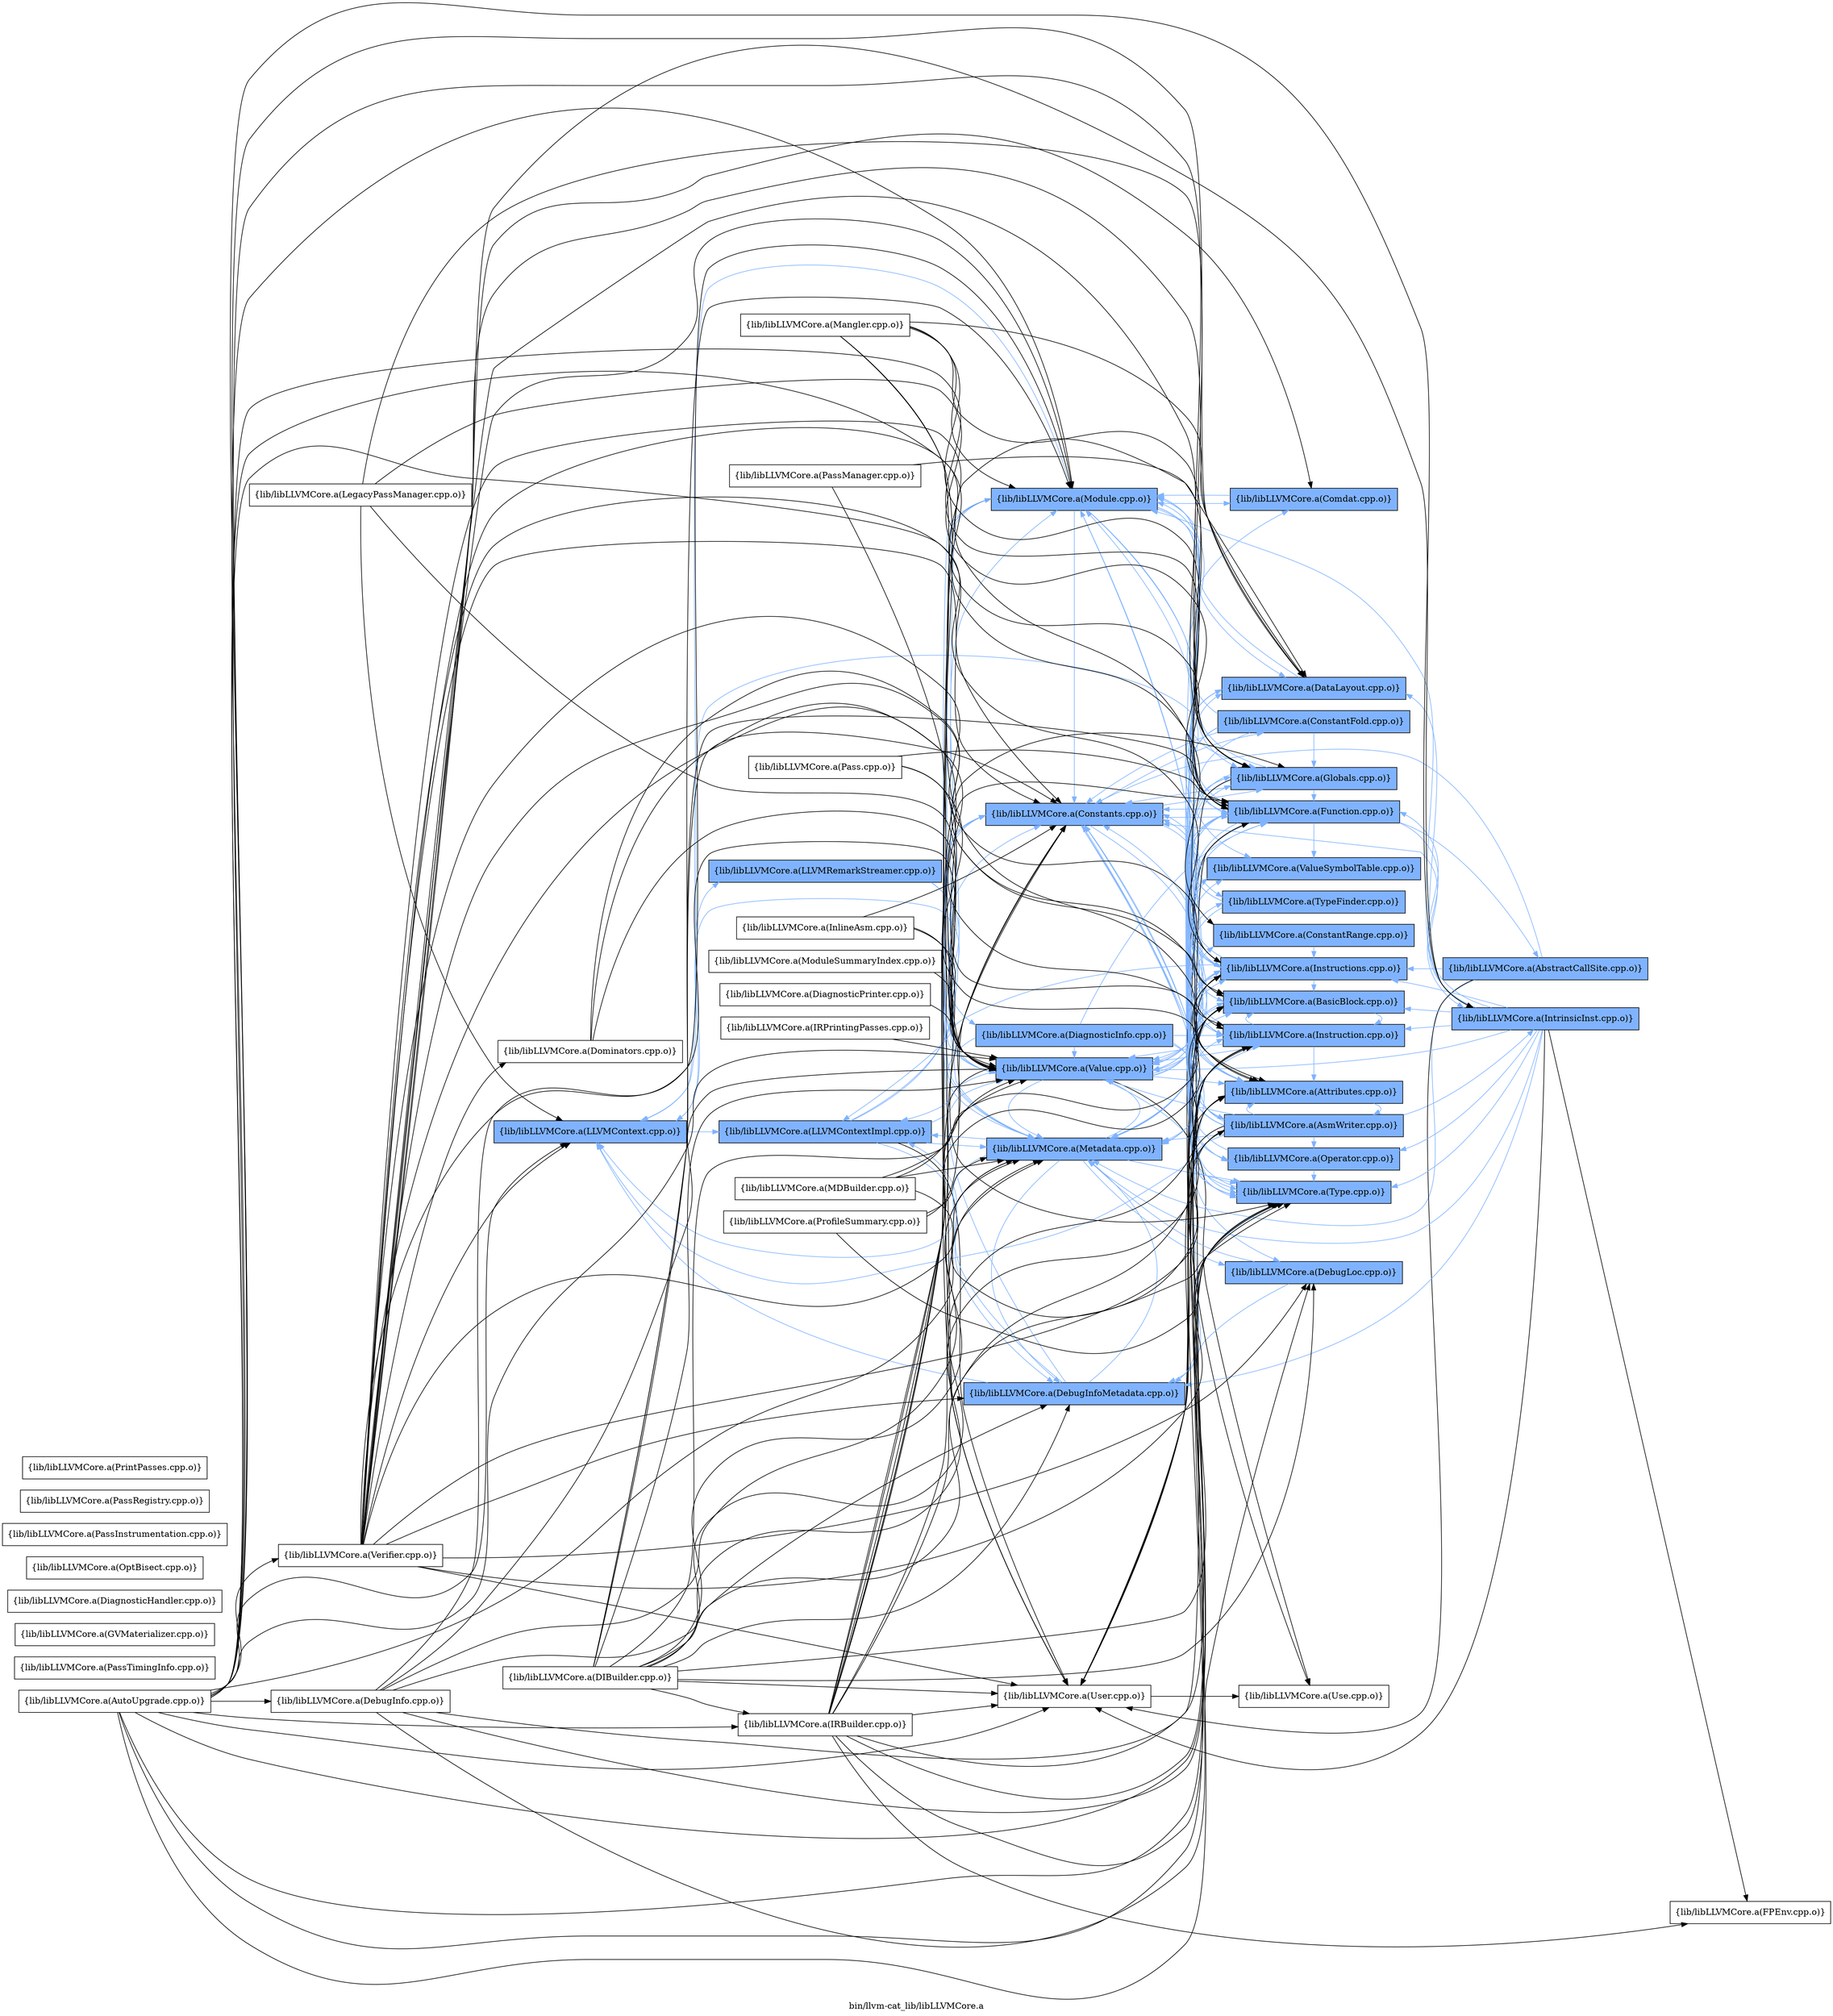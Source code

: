 digraph "bin/llvm-cat_lib/libLLVMCore.a" {
	label="bin/llvm-cat_lib/libLLVMCore.a";
	rankdir=LR;
	{ rank=same; Node0x55bfe8cde8b8;  }
	{ rank=same; Node0x55bfe8cdcf18; Node0x55bfe8cd9e08;  }
	{ rank=same; Node0x55bfe8cdab28; Node0x55bfe8ce3548; Node0x55bfe8ce39a8; Node0x55bfe8ce2828; Node0x55bfe8ce2af8; Node0x55bfe8ce2878; Node0x55bfe8cd9d68;  }
	{ rank=same; Node0x55bfe8cda8a8; Node0x55bfe8cda4e8; Node0x55bfe8cdcdd8; Node0x55bfe8cdf0d8; Node0x55bfe8cdfda8; Node0x55bfe8ce2378; Node0x55bfe8ce13d8; Node0x55bfe8ce29b8; Node0x55bfe8cda998; Node0x55bfe8ce3b88; Node0x55bfe8ce2328; Node0x55bfe8ce3a48; Node0x55bfe8cdfee8; Node0x55bfe8ce2d78; Node0x55bfe8ce1f68; Node0x55bfe8ce1a18; Node0x55bfe8ce07f8;  }
	{ rank=same; Node0x55bfe8cdc0b8; Node0x55bfe8cdf628;  }
	{ rank=same; Node0x55bfe8cde8b8;  }
	{ rank=same; Node0x55bfe8cdcf18; Node0x55bfe8cd9e08;  }
	{ rank=same; Node0x55bfe8cdab28; Node0x55bfe8ce3548; Node0x55bfe8ce39a8; Node0x55bfe8ce2828; Node0x55bfe8ce2af8; Node0x55bfe8ce2878; Node0x55bfe8cd9d68;  }
	{ rank=same; Node0x55bfe8cda8a8; Node0x55bfe8cda4e8; Node0x55bfe8cdcdd8; Node0x55bfe8cdf0d8; Node0x55bfe8cdfda8; Node0x55bfe8ce2378; Node0x55bfe8ce13d8; Node0x55bfe8ce29b8; Node0x55bfe8cda998; Node0x55bfe8ce3b88; Node0x55bfe8ce2328; Node0x55bfe8ce3a48; Node0x55bfe8cdfee8; Node0x55bfe8ce2d78; Node0x55bfe8ce1f68; Node0x55bfe8ce1a18; Node0x55bfe8ce07f8;  }
	{ rank=same; Node0x55bfe8cdc0b8; Node0x55bfe8cdf628;  }

	Node0x55bfe8cde8b8 [shape=record,shape=box,group=1,style=filled,fillcolor="0.600000 0.5 1",label="{lib/libLLVMCore.a(LLVMContext.cpp.o)}"];
	Node0x55bfe8cde8b8 -> Node0x55bfe8cdcf18[color="0.600000 0.5 1"];
	Node0x55bfe8cde8b8 -> Node0x55bfe8cd9e08[color="0.600000 0.5 1"];
	Node0x55bfe8ce2828 [shape=record,shape=box,group=1,style=filled,fillcolor="0.600000 0.5 1",label="{lib/libLLVMCore.a(Module.cpp.o)}"];
	Node0x55bfe8ce2828 -> Node0x55bfe8ce3b88[color="0.600000 0.5 1"];
	Node0x55bfe8ce2828 -> Node0x55bfe8cdab28[color="0.600000 0.5 1"];
	Node0x55bfe8ce2828 -> Node0x55bfe8ce2328[color="0.600000 0.5 1"];
	Node0x55bfe8ce2828 -> Node0x55bfe8cda4e8[color="0.600000 0.5 1"];
	Node0x55bfe8ce2828 -> Node0x55bfe8cdcdd8[color="0.600000 0.5 1"];
	Node0x55bfe8ce2828 -> Node0x55bfe8cde8b8[color="0.600000 0.5 1"];
	Node0x55bfe8ce2828 -> Node0x55bfe8ce39a8[color="0.600000 0.5 1"];
	Node0x55bfe8ce2828 -> Node0x55bfe8ce13d8[color="0.600000 0.5 1"];
	Node0x55bfe8ce2828 -> Node0x55bfe8ce3a48[color="0.600000 0.5 1"];
	Node0x55bfe8ce2828 -> Node0x55bfe8ce2af8;
	Node0x55bfe8ce2828 -> Node0x55bfe8ce2878[color="0.600000 0.5 1"];
	Node0x55bfe8ce2828 -> Node0x55bfe8cdfee8[color="0.600000 0.5 1"];
	Node0x55bfe8ce0b18 [shape=record,shape=box,group=0,label="{lib/libLLVMCore.a(PassTimingInfo.cpp.o)}"];
	Node0x55bfe8ce1f68 [shape=record,shape=box,group=1,style=filled,fillcolor="0.600000 0.5 1",label="{lib/libLLVMCore.a(Attributes.cpp.o)}"];
	Node0x55bfe8ce1f68 -> Node0x55bfe8ce07f8[color="0.600000 0.5 1"];
	Node0x55bfe8ce1f68 -> Node0x55bfe8cda4e8[color="0.600000 0.5 1"];
	Node0x55bfe8ce1798 [shape=record,shape=box,group=0,label="{lib/libLLVMCore.a(AutoUpgrade.cpp.o)}"];
	Node0x55bfe8ce1798 -> Node0x55bfe8ce1f68;
	Node0x55bfe8ce1798 -> Node0x55bfe8ce1a18;
	Node0x55bfe8ce1798 -> Node0x55bfe8cdab28;
	Node0x55bfe8ce1798 -> Node0x55bfe8ce2328;
	Node0x55bfe8ce1798 -> Node0x55bfe8ce2ff8;
	Node0x55bfe8ce1798 -> Node0x55bfe8cda4e8;
	Node0x55bfe8ce1798 -> Node0x55bfe8cdcdd8;
	Node0x55bfe8ce1798 -> Node0x55bfe8ce0848;
	Node0x55bfe8ce1798 -> Node0x55bfe8cdf0d8;
	Node0x55bfe8ce1798 -> Node0x55bfe8cdfda8;
	Node0x55bfe8ce1798 -> Node0x55bfe8cdf628;
	Node0x55bfe8ce1798 -> Node0x55bfe8cde8b8;
	Node0x55bfe8ce1798 -> Node0x55bfe8ce39a8;
	Node0x55bfe8ce1798 -> Node0x55bfe8ce2828;
	Node0x55bfe8ce1798 -> Node0x55bfe8ce13d8;
	Node0x55bfe8ce1798 -> Node0x55bfe8ce2af8;
	Node0x55bfe8ce1798 -> Node0x55bfe8ce2878;
	Node0x55bfe8ce1798 -> Node0x55bfe8cdf218;
	Node0x55bfe8ce1a18 [shape=record,shape=box,group=1,style=filled,fillcolor="0.600000 0.5 1",label="{lib/libLLVMCore.a(BasicBlock.cpp.o)}"];
	Node0x55bfe8ce1a18 -> Node0x55bfe8cdab28[color="0.600000 0.5 1"];
	Node0x55bfe8ce1a18 -> Node0x55bfe8cdf0d8[color="0.600000 0.5 1"];
	Node0x55bfe8ce1a18 -> Node0x55bfe8ce39a8[color="0.600000 0.5 1"];
	Node0x55bfe8ce1a18 -> Node0x55bfe8ce13d8[color="0.600000 0.5 1"];
	Node0x55bfe8ce1a18 -> Node0x55bfe8ce2af8;
	Node0x55bfe8ce1a18 -> Node0x55bfe8ce2878[color="0.600000 0.5 1"];
	Node0x55bfe8ce1a18 -> Node0x55bfe8cdfee8[color="0.600000 0.5 1"];
	Node0x55bfe8ce29b8 [shape=record,shape=box,group=1,style=filled,fillcolor="0.600000 0.5 1",label="{lib/libLLVMCore.a(ConstantRange.cpp.o)}"];
	Node0x55bfe8ce29b8 -> Node0x55bfe8cdfda8[color="0.600000 0.5 1"];
	Node0x55bfe8cdab28 [shape=record,shape=box,group=1,style=filled,fillcolor="0.600000 0.5 1",label="{lib/libLLVMCore.a(Constants.cpp.o)}"];
	Node0x55bfe8cdab28 -> Node0x55bfe8cda8a8[color="0.600000 0.5 1"];
	Node0x55bfe8cdab28 -> Node0x55bfe8cda4e8[color="0.600000 0.5 1"];
	Node0x55bfe8cdab28 -> Node0x55bfe8cdcdd8[color="0.600000 0.5 1"];
	Node0x55bfe8cdab28 -> Node0x55bfe8cdf0d8[color="0.600000 0.5 1"];
	Node0x55bfe8cdab28 -> Node0x55bfe8cdfda8[color="0.600000 0.5 1"];
	Node0x55bfe8cdab28 -> Node0x55bfe8ce2378[color="0.600000 0.5 1"];
	Node0x55bfe8cdab28 -> Node0x55bfe8ce13d8[color="0.600000 0.5 1"];
	Node0x55bfe8cdab28 -> Node0x55bfe8ce2af8;
	Node0x55bfe8cdab28 -> Node0x55bfe8ce2878[color="0.600000 0.5 1"];
	Node0x55bfe8ce2328 [shape=record,shape=box,group=1,style=filled,fillcolor="0.600000 0.5 1",label="{lib/libLLVMCore.a(DataLayout.cpp.o)}"];
	Node0x55bfe8ce2328 -> Node0x55bfe8cdcdd8[color="0.600000 0.5 1"];
	Node0x55bfe8ce2328 -> Node0x55bfe8ce2828[color="0.600000 0.5 1"];
	Node0x55bfe8ce2328 -> Node0x55bfe8ce13d8[color="0.600000 0.5 1"];
	Node0x55bfe8ce2ff8 [shape=record,shape=box,group=0,label="{lib/libLLVMCore.a(DebugInfo.cpp.o)}"];
	Node0x55bfe8ce2ff8 -> Node0x55bfe8ce3548;
	Node0x55bfe8ce2ff8 -> Node0x55bfe8cda998;
	Node0x55bfe8ce2ff8 -> Node0x55bfe8cda4e8;
	Node0x55bfe8ce2ff8 -> Node0x55bfe8cdf0d8;
	Node0x55bfe8ce2ff8 -> Node0x55bfe8ce39a8;
	Node0x55bfe8ce2ff8 -> Node0x55bfe8ce2828;
	Node0x55bfe8ce2ff8 -> Node0x55bfe8ce2878;
	Node0x55bfe8ce3548 [shape=record,shape=box,group=1,style=filled,fillcolor="0.600000 0.5 1",label="{lib/libLLVMCore.a(DebugInfoMetadata.cpp.o)}"];
	Node0x55bfe8ce3548 -> Node0x55bfe8cdab28[color="0.600000 0.5 1"];
	Node0x55bfe8ce3548 -> Node0x55bfe8cde8b8[color="0.600000 0.5 1"];
	Node0x55bfe8ce3548 -> Node0x55bfe8cdcf18[color="0.600000 0.5 1"];
	Node0x55bfe8ce3548 -> Node0x55bfe8ce39a8[color="0.600000 0.5 1"];
	Node0x55bfe8ce3548 -> Node0x55bfe8ce13d8[color="0.600000 0.5 1"];
	Node0x55bfe8cda998 [shape=record,shape=box,group=1,style=filled,fillcolor="0.600000 0.5 1",label="{lib/libLLVMCore.a(DebugLoc.cpp.o)}"];
	Node0x55bfe8cda998 -> Node0x55bfe8ce3548[color="0.600000 0.5 1"];
	Node0x55bfe8cda998 -> Node0x55bfe8ce39a8[color="0.600000 0.5 1"];
	Node0x55bfe8cda4e8 [shape=record,shape=box,group=1,style=filled,fillcolor="0.600000 0.5 1",label="{lib/libLLVMCore.a(Function.cpp.o)}"];
	Node0x55bfe8cda4e8 -> Node0x55bfe8ce1f68[color="0.600000 0.5 1"];
	Node0x55bfe8cda4e8 -> Node0x55bfe8ce1a18[color="0.600000 0.5 1"];
	Node0x55bfe8cda4e8 -> Node0x55bfe8cdab28[color="0.600000 0.5 1"];
	Node0x55bfe8cda4e8 -> Node0x55bfe8ce2328[color="0.600000 0.5 1"];
	Node0x55bfe8cda4e8 -> Node0x55bfe8cdc0b8[color="0.600000 0.5 1"];
	Node0x55bfe8cda4e8 -> Node0x55bfe8cdfda8[color="0.600000 0.5 1"];
	Node0x55bfe8cda4e8 -> Node0x55bfe8cdf628[color="0.600000 0.5 1"];
	Node0x55bfe8cda4e8 -> Node0x55bfe8cde8b8[color="0.600000 0.5 1"];
	Node0x55bfe8cda4e8 -> Node0x55bfe8ce39a8[color="0.600000 0.5 1"];
	Node0x55bfe8cda4e8 -> Node0x55bfe8ce2828[color="0.600000 0.5 1"];
	Node0x55bfe8cda4e8 -> Node0x55bfe8ce13d8[color="0.600000 0.5 1"];
	Node0x55bfe8cda4e8 -> Node0x55bfe8ce2af8;
	Node0x55bfe8cda4e8 -> Node0x55bfe8ce2878[color="0.600000 0.5 1"];
	Node0x55bfe8cda4e8 -> Node0x55bfe8cdfee8[color="0.600000 0.5 1"];
	Node0x55bfe8cdb488 [shape=record,shape=box,group=0,label="{lib/libLLVMCore.a(GVMaterializer.cpp.o)}"];
	Node0x55bfe8cdcdd8 [shape=record,shape=box,group=1,style=filled,fillcolor="0.600000 0.5 1",label="{lib/libLLVMCore.a(Globals.cpp.o)}"];
	Node0x55bfe8cdcdd8 -> Node0x55bfe8cdab28[color="0.600000 0.5 1"];
	Node0x55bfe8cdcdd8 -> Node0x55bfe8cda4e8[color="0.600000 0.5 1"];
	Node0x55bfe8cdcdd8 -> Node0x55bfe8ce39a8[color="0.600000 0.5 1"];
	Node0x55bfe8cdcdd8 -> Node0x55bfe8ce2828[color="0.600000 0.5 1"];
	Node0x55bfe8cdcdd8 -> Node0x55bfe8ce13d8[color="0.600000 0.5 1"];
	Node0x55bfe8cdcdd8 -> Node0x55bfe8ce2af8;
	Node0x55bfe8cdcdd8 -> Node0x55bfe8ce2878[color="0.600000 0.5 1"];
	Node0x55bfe8ce0d98 [shape=record,shape=box,group=0,label="{lib/libLLVMCore.a(InlineAsm.cpp.o)}"];
	Node0x55bfe8ce0d98 -> Node0x55bfe8cdab28;
	Node0x55bfe8ce0d98 -> Node0x55bfe8ce13d8;
	Node0x55bfe8ce0d98 -> Node0x55bfe8ce2878;
	Node0x55bfe8cdf0d8 [shape=record,shape=box,group=1,style=filled,fillcolor="0.600000 0.5 1",label="{lib/libLLVMCore.a(Instruction.cpp.o)}"];
	Node0x55bfe8cdf0d8 -> Node0x55bfe8ce1f68[color="0.600000 0.5 1"];
	Node0x55bfe8cdf0d8 -> Node0x55bfe8ce1a18[color="0.600000 0.5 1"];
	Node0x55bfe8cdf0d8 -> Node0x55bfe8cdab28[color="0.600000 0.5 1"];
	Node0x55bfe8cdf0d8 -> Node0x55bfe8cdfda8[color="0.600000 0.5 1"];
	Node0x55bfe8cdf0d8 -> Node0x55bfe8ce39a8[color="0.600000 0.5 1"];
	Node0x55bfe8cdf0d8 -> Node0x55bfe8ce2af8;
	Node0x55bfe8cdf0d8 -> Node0x55bfe8ce2878[color="0.600000 0.5 1"];
	Node0x55bfe8cdfda8 [shape=record,shape=box,group=1,style=filled,fillcolor="0.600000 0.5 1",label="{lib/libLLVMCore.a(Instructions.cpp.o)}"];
	Node0x55bfe8cdfda8 -> Node0x55bfe8ce1f68[color="0.600000 0.5 1"];
	Node0x55bfe8cdfda8 -> Node0x55bfe8ce1a18[color="0.600000 0.5 1"];
	Node0x55bfe8cdfda8 -> Node0x55bfe8cdab28[color="0.600000 0.5 1"];
	Node0x55bfe8cdfda8 -> Node0x55bfe8ce2328[color="0.600000 0.5 1"];
	Node0x55bfe8cdfda8 -> Node0x55bfe8cda4e8[color="0.600000 0.5 1"];
	Node0x55bfe8cdfda8 -> Node0x55bfe8cdf0d8[color="0.600000 0.5 1"];
	Node0x55bfe8cdfda8 -> Node0x55bfe8cdcf18[color="0.600000 0.5 1"];
	Node0x55bfe8cdfda8 -> Node0x55bfe8ce39a8[color="0.600000 0.5 1"];
	Node0x55bfe8cdfda8 -> Node0x55bfe8ce2828[color="0.600000 0.5 1"];
	Node0x55bfe8cdfda8 -> Node0x55bfe8ce13d8[color="0.600000 0.5 1"];
	Node0x55bfe8cdfda8 -> Node0x55bfe8ce2af8;
	Node0x55bfe8cdfda8 -> Node0x55bfe8ce2878[color="0.600000 0.5 1"];
	Node0x55bfe8ce39a8 [shape=record,shape=box,group=1,style=filled,fillcolor="0.600000 0.5 1",label="{lib/libLLVMCore.a(Metadata.cpp.o)}"];
	Node0x55bfe8ce39a8 -> Node0x55bfe8ce29b8[color="0.600000 0.5 1"];
	Node0x55bfe8ce39a8 -> Node0x55bfe8cdab28[color="0.600000 0.5 1"];
	Node0x55bfe8ce39a8 -> Node0x55bfe8ce3548[color="0.600000 0.5 1"];
	Node0x55bfe8ce39a8 -> Node0x55bfe8cda998[color="0.600000 0.5 1"];
	Node0x55bfe8ce39a8 -> Node0x55bfe8cde8b8[color="0.600000 0.5 1"];
	Node0x55bfe8ce39a8 -> Node0x55bfe8cdcf18[color="0.600000 0.5 1"];
	Node0x55bfe8ce39a8 -> Node0x55bfe8ce2828[color="0.600000 0.5 1"];
	Node0x55bfe8ce39a8 -> Node0x55bfe8ce13d8[color="0.600000 0.5 1"];
	Node0x55bfe8ce39a8 -> Node0x55bfe8ce2878[color="0.600000 0.5 1"];
	Node0x55bfe8ce20f8 [shape=record,shape=box,group=0,label="{lib/libLLVMCore.a(ModuleSummaryIndex.cpp.o)}"];
	Node0x55bfe8ce20f8 -> Node0x55bfe8ce2878;
	Node0x55bfe8ce13d8 [shape=record,shape=box,group=1,style=filled,fillcolor="0.600000 0.5 1",label="{lib/libLLVMCore.a(Type.cpp.o)}"];
	Node0x55bfe8ce13d8 -> Node0x55bfe8cdab28[color="0.600000 0.5 1"];
	Node0x55bfe8ce2af8 [shape=record,shape=box,group=0,label="{lib/libLLVMCore.a(User.cpp.o)}"];
	Node0x55bfe8ce2af8 -> Node0x55bfe8ce2d78;
	Node0x55bfe8ce2878 [shape=record,shape=box,group=1,style=filled,fillcolor="0.600000 0.5 1",label="{lib/libLLVMCore.a(Value.cpp.o)}"];
	Node0x55bfe8ce2878 -> Node0x55bfe8ce1f68[color="0.600000 0.5 1"];
	Node0x55bfe8ce2878 -> Node0x55bfe8ce1a18[color="0.600000 0.5 1"];
	Node0x55bfe8ce2878 -> Node0x55bfe8cdab28[color="0.600000 0.5 1"];
	Node0x55bfe8ce2878 -> Node0x55bfe8ce2328[color="0.600000 0.5 1"];
	Node0x55bfe8ce2878 -> Node0x55bfe8cda4e8[color="0.600000 0.5 1"];
	Node0x55bfe8ce2878 -> Node0x55bfe8cdcdd8[color="0.600000 0.5 1"];
	Node0x55bfe8ce2878 -> Node0x55bfe8cdf0d8[color="0.600000 0.5 1"];
	Node0x55bfe8ce2878 -> Node0x55bfe8cdfda8[color="0.600000 0.5 1"];
	Node0x55bfe8ce2878 -> Node0x55bfe8cde8b8[color="0.600000 0.5 1"];
	Node0x55bfe8ce2878 -> Node0x55bfe8cdcf18[color="0.600000 0.5 1"];
	Node0x55bfe8ce2878 -> Node0x55bfe8ce39a8[color="0.600000 0.5 1"];
	Node0x55bfe8ce2878 -> Node0x55bfe8ce13d8[color="0.600000 0.5 1"];
	Node0x55bfe8ce2878 -> Node0x55bfe8ce2d78;
	Node0x55bfe8ce2878 -> Node0x55bfe8ce2af8;
	Node0x55bfe8ce2878 -> Node0x55bfe8cdfee8[color="0.600000 0.5 1"];
	Node0x55bfe8cdf218 [shape=record,shape=box,group=0,label="{lib/libLLVMCore.a(Verifier.cpp.o)}"];
	Node0x55bfe8cdf218 -> Node0x55bfe8ce07f8;
	Node0x55bfe8cdf218 -> Node0x55bfe8ce1f68;
	Node0x55bfe8cdf218 -> Node0x55bfe8ce1a18;
	Node0x55bfe8cdf218 -> Node0x55bfe8ce3b88;
	Node0x55bfe8cdf218 -> Node0x55bfe8ce29b8;
	Node0x55bfe8cdf218 -> Node0x55bfe8cdab28;
	Node0x55bfe8cdf218 -> Node0x55bfe8ce2328;
	Node0x55bfe8cdf218 -> Node0x55bfe8ce3548;
	Node0x55bfe8cdf218 -> Node0x55bfe8cda998;
	Node0x55bfe8cdf218 -> Node0x55bfe8cda4e8;
	Node0x55bfe8cdf218 -> Node0x55bfe8cdcdd8;
	Node0x55bfe8cdf218 -> Node0x55bfe8cdf0d8;
	Node0x55bfe8cdf218 -> Node0x55bfe8cdfda8;
	Node0x55bfe8cdf218 -> Node0x55bfe8cdf628;
	Node0x55bfe8cdf218 -> Node0x55bfe8cde8b8;
	Node0x55bfe8cdf218 -> Node0x55bfe8ce39a8;
	Node0x55bfe8cdf218 -> Node0x55bfe8ce2828;
	Node0x55bfe8cdf218 -> Node0x55bfe8ce13d8;
	Node0x55bfe8cdf218 -> Node0x55bfe8ce2af8;
	Node0x55bfe8cdf218 -> Node0x55bfe8ce2878;
	Node0x55bfe8cdf218 -> Node0x55bfe8cdef98;
	Node0x55bfe8cdf628 [shape=record,shape=box,group=1,style=filled,fillcolor="0.600000 0.5 1",label="{lib/libLLVMCore.a(IntrinsicInst.cpp.o)}"];
	Node0x55bfe8cdf628 -> Node0x55bfe8ce1a18[color="0.600000 0.5 1"];
	Node0x55bfe8cdf628 -> Node0x55bfe8cdab28[color="0.600000 0.5 1"];
	Node0x55bfe8cdf628 -> Node0x55bfe8ce2328[color="0.600000 0.5 1"];
	Node0x55bfe8cdf628 -> Node0x55bfe8ce3548[color="0.600000 0.5 1"];
	Node0x55bfe8cdf628 -> Node0x55bfe8cda4e8[color="0.600000 0.5 1"];
	Node0x55bfe8cdf628 -> Node0x55bfe8ce0078;
	Node0x55bfe8cdf628 -> Node0x55bfe8cdf0d8[color="0.600000 0.5 1"];
	Node0x55bfe8cdf628 -> Node0x55bfe8cdfda8[color="0.600000 0.5 1"];
	Node0x55bfe8cdf628 -> Node0x55bfe8ce39a8[color="0.600000 0.5 1"];
	Node0x55bfe8cdf628 -> Node0x55bfe8ce2828[color="0.600000 0.5 1"];
	Node0x55bfe8cdf628 -> Node0x55bfe8ce2378[color="0.600000 0.5 1"];
	Node0x55bfe8cdf628 -> Node0x55bfe8ce13d8[color="0.600000 0.5 1"];
	Node0x55bfe8cdf628 -> Node0x55bfe8ce2af8;
	Node0x55bfe8cdf628 -> Node0x55bfe8ce2878[color="0.600000 0.5 1"];
	Node0x55bfe8ce3b88 [shape=record,shape=box,group=1,style=filled,fillcolor="0.600000 0.5 1",label="{lib/libLLVMCore.a(Comdat.cpp.o)}"];
	Node0x55bfe8ce3b88 -> Node0x55bfe8ce2828[color="0.600000 0.5 1"];
	Node0x55bfe8ce2378 [shape=record,shape=box,group=1,style=filled,fillcolor="0.600000 0.5 1",label="{lib/libLLVMCore.a(Operator.cpp.o)}"];
	Node0x55bfe8ce2378 -> Node0x55bfe8cdab28[color="0.600000 0.5 1"];
	Node0x55bfe8ce2378 -> Node0x55bfe8ce2328[color="0.600000 0.5 1"];
	Node0x55bfe8ce2378 -> Node0x55bfe8ce13d8[color="0.600000 0.5 1"];
	Node0x55bfe8ce2d78 [shape=record,shape=box,group=0,label="{lib/libLLVMCore.a(Use.cpp.o)}"];
	Node0x55bfe8ce07f8 [shape=record,shape=box,group=1,style=filled,fillcolor="0.600000 0.5 1",label="{lib/libLLVMCore.a(AsmWriter.cpp.o)}"];
	Node0x55bfe8ce07f8 -> Node0x55bfe8ce1f68[color="0.600000 0.5 1"];
	Node0x55bfe8ce07f8 -> Node0x55bfe8ce1a18[color="0.600000 0.5 1"];
	Node0x55bfe8ce07f8 -> Node0x55bfe8ce3b88[color="0.600000 0.5 1"];
	Node0x55bfe8ce07f8 -> Node0x55bfe8cdab28[color="0.600000 0.5 1"];
	Node0x55bfe8ce07f8 -> Node0x55bfe8ce3548[color="0.600000 0.5 1"];
	Node0x55bfe8ce07f8 -> Node0x55bfe8cda4e8[color="0.600000 0.5 1"];
	Node0x55bfe8ce07f8 -> Node0x55bfe8cdcdd8[color="0.600000 0.5 1"];
	Node0x55bfe8ce07f8 -> Node0x55bfe8cdf0d8[color="0.600000 0.5 1"];
	Node0x55bfe8ce07f8 -> Node0x55bfe8cdfda8[color="0.600000 0.5 1"];
	Node0x55bfe8ce07f8 -> Node0x55bfe8cdf628[color="0.600000 0.5 1"];
	Node0x55bfe8ce07f8 -> Node0x55bfe8cde8b8[color="0.600000 0.5 1"];
	Node0x55bfe8ce07f8 -> Node0x55bfe8ce39a8[color="0.600000 0.5 1"];
	Node0x55bfe8ce07f8 -> Node0x55bfe8ce2828[color="0.600000 0.5 1"];
	Node0x55bfe8ce07f8 -> Node0x55bfe8ce2378[color="0.600000 0.5 1"];
	Node0x55bfe8ce07f8 -> Node0x55bfe8ce13d8[color="0.600000 0.5 1"];
	Node0x55bfe8ce07f8 -> Node0x55bfe8ce3a48[color="0.600000 0.5 1"];
	Node0x55bfe8ce07f8 -> Node0x55bfe8ce2d78;
	Node0x55bfe8ce07f8 -> Node0x55bfe8ce2af8;
	Node0x55bfe8ce07f8 -> Node0x55bfe8ce2878[color="0.600000 0.5 1"];
	Node0x55bfe8ce3a48 [shape=record,shape=box,group=1,style=filled,fillcolor="0.600000 0.5 1",label="{lib/libLLVMCore.a(TypeFinder.cpp.o)}"];
	Node0x55bfe8ce3a48 -> Node0x55bfe8cda4e8[color="0.600000 0.5 1"];
	Node0x55bfe8ce3a48 -> Node0x55bfe8cdcdd8[color="0.600000 0.5 1"];
	Node0x55bfe8ce3a48 -> Node0x55bfe8ce39a8[color="0.600000 0.5 1"];
	Node0x55bfe8ce0848 [shape=record,shape=box,group=0,label="{lib/libLLVMCore.a(IRBuilder.cpp.o)}"];
	Node0x55bfe8ce0848 -> Node0x55bfe8ce1f68;
	Node0x55bfe8ce0848 -> Node0x55bfe8ce1a18;
	Node0x55bfe8ce0848 -> Node0x55bfe8cdab28;
	Node0x55bfe8ce0848 -> Node0x55bfe8ce2328;
	Node0x55bfe8ce0848 -> Node0x55bfe8cda4e8;
	Node0x55bfe8ce0848 -> Node0x55bfe8cdcdd8;
	Node0x55bfe8ce0848 -> Node0x55bfe8ce0078;
	Node0x55bfe8ce0848 -> Node0x55bfe8cdf0d8;
	Node0x55bfe8ce0848 -> Node0x55bfe8cdfda8;
	Node0x55bfe8ce0848 -> Node0x55bfe8ce39a8;
	Node0x55bfe8ce0848 -> Node0x55bfe8ce13d8;
	Node0x55bfe8ce0848 -> Node0x55bfe8ce2af8;
	Node0x55bfe8ce0848 -> Node0x55bfe8ce2878;
	Node0x55bfe8cdfee8 [shape=record,shape=box,group=1,style=filled,fillcolor="0.600000 0.5 1",label="{lib/libLLVMCore.a(ValueSymbolTable.cpp.o)}"];
	Node0x55bfe8cdfee8 -> Node0x55bfe8ce2878[color="0.600000 0.5 1"];
	Node0x55bfe8cda8a8 [shape=record,shape=box,group=1,style=filled,fillcolor="0.600000 0.5 1",label="{lib/libLLVMCore.a(ConstantFold.cpp.o)}"];
	Node0x55bfe8cda8a8 -> Node0x55bfe8cdab28[color="0.600000 0.5 1"];
	Node0x55bfe8cda8a8 -> Node0x55bfe8cda4e8[color="0.600000 0.5 1"];
	Node0x55bfe8cda8a8 -> Node0x55bfe8cdcdd8[color="0.600000 0.5 1"];
	Node0x55bfe8cda8a8 -> Node0x55bfe8cdfda8[color="0.600000 0.5 1"];
	Node0x55bfe8cda8a8 -> Node0x55bfe8ce2828[color="0.600000 0.5 1"];
	Node0x55bfe8cda8a8 -> Node0x55bfe8ce2378[color="0.600000 0.5 1"];
	Node0x55bfe8cda8a8 -> Node0x55bfe8ce13d8[color="0.600000 0.5 1"];
	Node0x55bfe8cda8a8 -> Node0x55bfe8ce2878[color="0.600000 0.5 1"];
	Node0x55bfe8ce28c8 [shape=record,shape=box,group=0,label="{lib/libLLVMCore.a(DIBuilder.cpp.o)}"];
	Node0x55bfe8ce28c8 -> Node0x55bfe8ce1f68;
	Node0x55bfe8ce28c8 -> Node0x55bfe8ce1a18;
	Node0x55bfe8ce28c8 -> Node0x55bfe8cdab28;
	Node0x55bfe8ce28c8 -> Node0x55bfe8ce3548;
	Node0x55bfe8ce28c8 -> Node0x55bfe8cda998;
	Node0x55bfe8ce28c8 -> Node0x55bfe8cda4e8;
	Node0x55bfe8ce28c8 -> Node0x55bfe8ce0848;
	Node0x55bfe8ce28c8 -> Node0x55bfe8cdf0d8;
	Node0x55bfe8ce28c8 -> Node0x55bfe8cdfda8;
	Node0x55bfe8ce28c8 -> Node0x55bfe8ce39a8;
	Node0x55bfe8ce28c8 -> Node0x55bfe8ce2828;
	Node0x55bfe8ce28c8 -> Node0x55bfe8ce13d8;
	Node0x55bfe8ce28c8 -> Node0x55bfe8ce2af8;
	Node0x55bfe8ce28c8 -> Node0x55bfe8ce2878;
	Node0x55bfe8cdcf18 [shape=record,shape=box,group=1,style=filled,fillcolor="0.600000 0.5 1",label="{lib/libLLVMCore.a(LLVMContextImpl.cpp.o)}"];
	Node0x55bfe8cdcf18 -> Node0x55bfe8cdab28[color="0.600000 0.5 1"];
	Node0x55bfe8cdcf18 -> Node0x55bfe8ce3548[color="0.600000 0.5 1"];
	Node0x55bfe8cdcf18 -> Node0x55bfe8ce39a8[color="0.600000 0.5 1"];
	Node0x55bfe8cdcf18 -> Node0x55bfe8ce2828[color="0.600000 0.5 1"];
	Node0x55bfe8cdcf18 -> Node0x55bfe8ce2af8;
	Node0x55bfe8cdcf18 -> Node0x55bfe8ce2878[color="0.600000 0.5 1"];
	Node0x55bfe8cd9d68 [shape=record,shape=box,group=1,style=filled,fillcolor="0.600000 0.5 1",label="{lib/libLLVMCore.a(DiagnosticInfo.cpp.o)}"];
	Node0x55bfe8cd9d68 -> Node0x55bfe8ce07f8[color="0.600000 0.5 1"];
	Node0x55bfe8cd9d68 -> Node0x55bfe8cda998[color="0.600000 0.5 1"];
	Node0x55bfe8cd9d68 -> Node0x55bfe8cda4e8[color="0.600000 0.5 1"];
	Node0x55bfe8cd9d68 -> Node0x55bfe8cdf0d8[color="0.600000 0.5 1"];
	Node0x55bfe8cd9d68 -> Node0x55bfe8ce39a8[color="0.600000 0.5 1"];
	Node0x55bfe8cd9d68 -> Node0x55bfe8ce2878[color="0.600000 0.5 1"];
	Node0x55bfe8cdc0b8 [shape=record,shape=box,group=1,style=filled,fillcolor="0.600000 0.5 1",label="{lib/libLLVMCore.a(AbstractCallSite.cpp.o)}"];
	Node0x55bfe8cdc0b8 -> Node0x55bfe8cdab28[color="0.600000 0.5 1"];
	Node0x55bfe8cdc0b8 -> Node0x55bfe8cdfda8[color="0.600000 0.5 1"];
	Node0x55bfe8cdc0b8 -> Node0x55bfe8ce39a8[color="0.600000 0.5 1"];
	Node0x55bfe8cdc0b8 -> Node0x55bfe8ce2af8;
	Node0x55bfe8ce0078 [shape=record,shape=box,group=0,label="{lib/libLLVMCore.a(FPEnv.cpp.o)}"];
	Node0x55bfe8cd9e08 [shape=record,shape=box,group=1,style=filled,fillcolor="0.600000 0.5 1",label="{lib/libLLVMCore.a(LLVMRemarkStreamer.cpp.o)}"];
	Node0x55bfe8cd9e08 -> Node0x55bfe8cd9d68[color="0.600000 0.5 1"];
	Node0x55bfe8cd9e08 -> Node0x55bfe8ce2878[color="0.600000 0.5 1"];
	Node0x55bfe8cddc88 [shape=record,shape=box,group=0,label="{lib/libLLVMCore.a(DiagnosticPrinter.cpp.o)}"];
	Node0x55bfe8cddc88 -> Node0x55bfe8ce2878;
	Node0x55bfe8cdd698 [shape=record,shape=box,group=0,label="{lib/libLLVMCore.a(DiagnosticHandler.cpp.o)}"];
	Node0x55bfe8cda588 [shape=record,shape=box,group=0,label="{lib/libLLVMCore.a(MDBuilder.cpp.o)}"];
	Node0x55bfe8cda588 -> Node0x55bfe8cdab28;
	Node0x55bfe8cda588 -> Node0x55bfe8ce39a8;
	Node0x55bfe8cda588 -> Node0x55bfe8ce13d8;
	Node0x55bfe8cda588 -> Node0x55bfe8ce2878;
	Node0x55bfe8ce1c48 [shape=record,shape=box,group=0,label="{lib/libLLVMCore.a(OptBisect.cpp.o)}"];
	Node0x55bfe8ce03e8 [shape=record,shape=box,group=0,label="{lib/libLLVMCore.a(PassInstrumentation.cpp.o)}"];
	Node0x55bfe8ce0668 [shape=record,shape=box,group=0,label="{lib/libLLVMCore.a(Pass.cpp.o)}"];
	Node0x55bfe8ce0668 -> Node0x55bfe8ce1f68;
	Node0x55bfe8ce0668 -> Node0x55bfe8cda4e8;
	Node0x55bfe8ce0668 -> Node0x55bfe8ce2878;
	Node0x55bfe8cd9f98 [shape=record,shape=box,group=0,label="{lib/libLLVMCore.a(IRPrintingPasses.cpp.o)}"];
	Node0x55bfe8cd9f98 -> Node0x55bfe8ce2878;
	Node0x55bfe8cda3f8 [shape=record,shape=box,group=0,label="{lib/libLLVMCore.a(PassRegistry.cpp.o)}"];
	Node0x55bfe8cdc3d8 [shape=record,shape=box,group=0,label="{lib/libLLVMCore.a(PassManager.cpp.o)}"];
	Node0x55bfe8cdc3d8 -> Node0x55bfe8cdcdd8;
	Node0x55bfe8cdc3d8 -> Node0x55bfe8ce2878;
	Node0x55bfe8cdb1b8 [shape=record,shape=box,group=0,label="{lib/libLLVMCore.a(LegacyPassManager.cpp.o)}"];
	Node0x55bfe8cdb1b8 -> Node0x55bfe8cda4e8;
	Node0x55bfe8cdb1b8 -> Node0x55bfe8cdcdd8;
	Node0x55bfe8cdb1b8 -> Node0x55bfe8cde8b8;
	Node0x55bfe8cdb1b8 -> Node0x55bfe8ce2878;
	Node0x55bfe8ce2418 [shape=record,shape=box,group=0,label="{lib/libLLVMCore.a(PrintPasses.cpp.o)}"];
	Node0x55bfe8ce20a8 [shape=record,shape=box,group=0,label="{lib/libLLVMCore.a(ProfileSummary.cpp.o)}"];
	Node0x55bfe8ce20a8 -> Node0x55bfe8cdab28;
	Node0x55bfe8ce20a8 -> Node0x55bfe8ce39a8;
	Node0x55bfe8ce20a8 -> Node0x55bfe8ce13d8;
	Node0x55bfe8cdef98 [shape=record,shape=box,group=0,label="{lib/libLLVMCore.a(Dominators.cpp.o)}"];
	Node0x55bfe8cdef98 -> Node0x55bfe8ce1a18;
	Node0x55bfe8cdef98 -> Node0x55bfe8cdf0d8;
	Node0x55bfe8cdef98 -> Node0x55bfe8ce2878;
	Node0x55bfe8ce04d8 [shape=record,shape=box,group=0,label="{lib/libLLVMCore.a(Mangler.cpp.o)}"];
	Node0x55bfe8ce04d8 -> Node0x55bfe8ce1f68;
	Node0x55bfe8ce04d8 -> Node0x55bfe8ce2328;
	Node0x55bfe8ce04d8 -> Node0x55bfe8cda4e8;
	Node0x55bfe8ce04d8 -> Node0x55bfe8cdcdd8;
	Node0x55bfe8ce04d8 -> Node0x55bfe8ce2828;
	Node0x55bfe8ce04d8 -> Node0x55bfe8ce2878;
}
